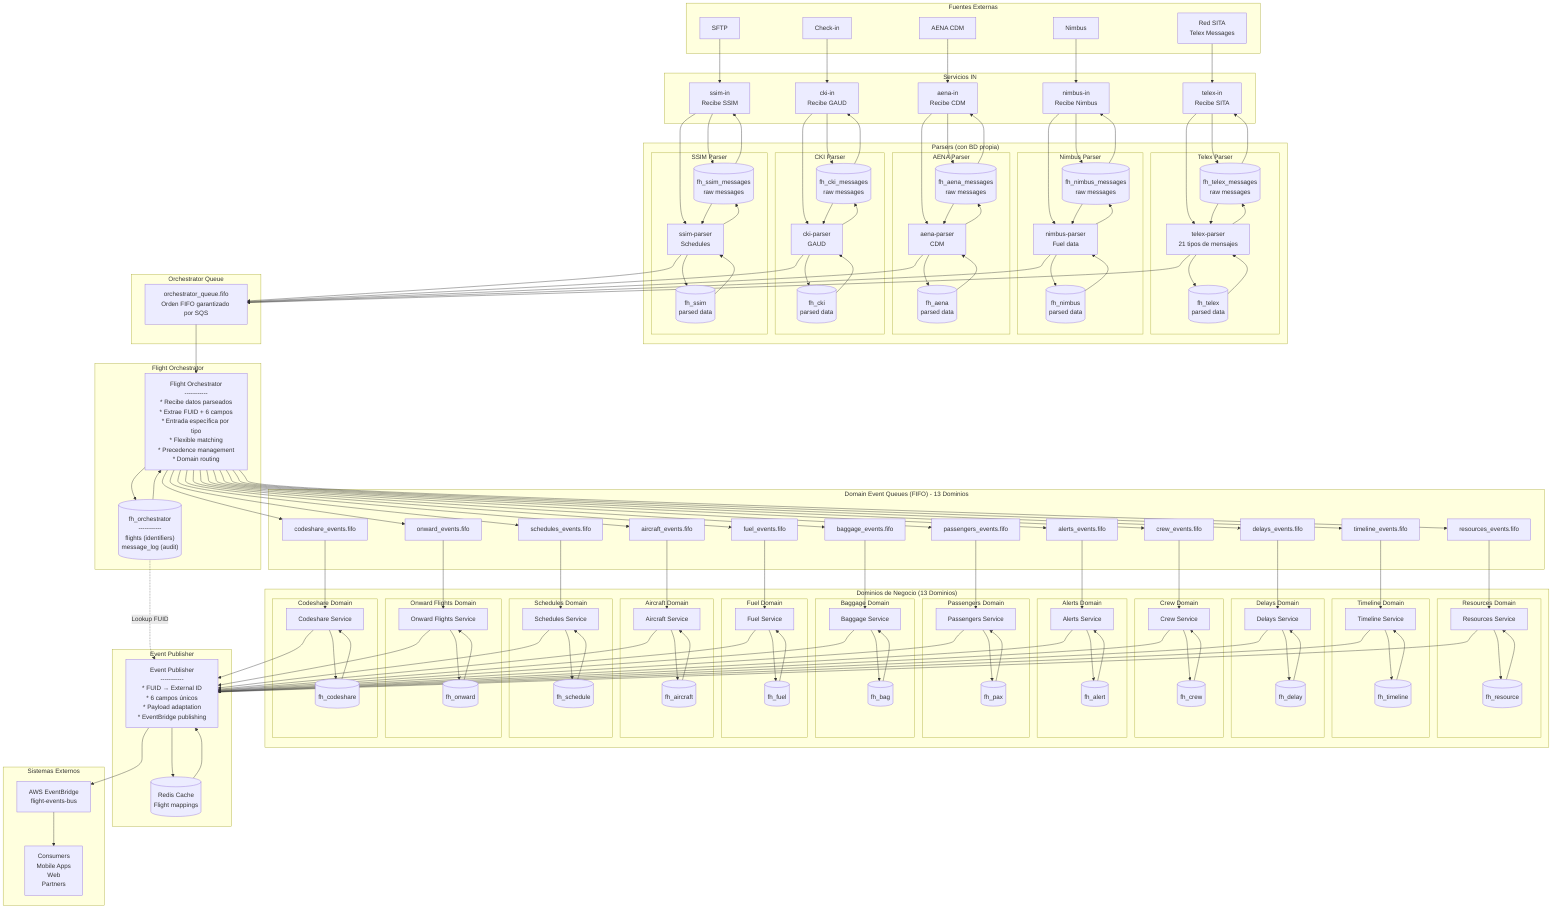 graph TB
    subgraph Fuentes["Fuentes Externas"]
        SITA["Red SITA<br/>Telex Messages"]
        AENA["AENA CDM"]
        SFTP["SFTP"]
        CKI["Check-in"]
        NIMBUS["Nimbus"]
    end

    subgraph InServices["Servicios IN"]
        TELEX_IN["telex-in<br/>Recibe SITA"]
        NIMBUS_IN["nimbus-in<br/>Recibe Nimbus"]
        AENA_IN["aena-in<br/>Recibe CDM"]
        CKI_IN["cki-in<br/>Recibe GAUD"]
        SSIM_IN["ssim-in<br/>Recibe SSIM"]
    end

    subgraph Parsers["Parsers (con BD propia)"]
        subgraph TELEXP["Telex Parser"]
            TELEX_P["telex-parser<br/>21 tipos de mensajes"]
            TELEX_MSG_DB[("fh_telex_messages<br/>raw messages")]
            TELEX_DB[("fh_telex<br/>parsed data")]
        end
        subgraph NIMBUSP["Nimbus Parser"]
            NIMBUS_P["nimbus-parser<br/>Fuel data"]
            NIMBUS_MSG_DB[("fh_nimbus_messages<br/>raw messages")]
            NIMBUS_DB[("fh_nimbus<br/>parsed data")]
        end
        subgraph AENAP["AENA Parser"]
            AENA_P["aena-parser<br/>CDM"]
            AENA_MSG_DB[("fh_aena_messages<br/>raw messages")]
            AENA_DB[("fh_aena<br/>parsed data")]
        end
        subgraph CKIP["CKI Parser"]
            CKI_P["cki-parser<br/>GAUD"]
            CKI_MSG_DB[("fh_cki_messages<br/>raw messages")]
            CKI_DB[("fh_cki<br/>parsed data")]
        end
        subgraph SSIMP["SSIM Parser"]
            SSIM_P["ssim-parser<br/>Schedules"]
            SSIM_MSG_DB[("fh_ssim_messages<br/>raw messages")]
            SSIM_DB[("fh_ssim<br/>parsed data")]
        end
    end

    subgraph OrchQueue["Orchestrator Queue"]
        ORCH_Q["orchestrator_queue.fifo<br/>Orden FIFO garantizado por SQS"]
    end

    subgraph Orchestrator["Flight Orchestrator"]
        ORCH["Flight Orchestrator<br/>-----------<br/>* Recibe datos parseados<br/>* Extrae FUID + 6 campos<br/>* Entrada específica por tipo<br/>* Flexible matching<br/>* Precedence management<br/>* Domain routing"]
        ORCH_DB[("fh_orchestrator<br/>-----------<br/>flights (identifiers)<br/>message_log (audit)")]
    end

    subgraph DomainQueues["Domain Event Queues (FIFO) - 13 Dominios"]
        Q_RES["resources_events.fifo"]
        Q_TIME["timeline_events.fifo"]
        Q_DELAY["delays_events.fifo"]
        Q_CREW["crew_events.fifo"]
        Q_ALERT["alerts_events.fifo"]
        Q_PAX["passengers_events.fifo"]
        Q_BAG["baggage_events.fifo"]
        Q_FUEL["fuel_events.fifo"]
        Q_AIR["aircraft_events.fifo"]
        Q_SCH["schedules_events.fifo"]
        Q_ONWARD["onward_events.fifo"]
        Q_CODE["codeshare_events.fifo"]
    end

    subgraph Domains["Dominios de Negocio (13 Dominios)"]
        subgraph Resources["Resources Domain"]
            RES_SVC["Resources Service"]
            RES_DB[("fh_resource")]
        end

        subgraph Timeline["Timeline Domain"]
            TIME_SVC["Timeline Service"]
            TIME_DB[("fh_timeline")]
        end

        subgraph Delays["Delays Domain"]
            DELAY_SVC["Delays Service"]
            DELAY_DB[("fh_delay")]
        end

        subgraph Crew["Crew Domain"]
            CREW_SVC["Crew Service"]
            CREW_DB[("fh_crew")]
        end

        subgraph Alerts["Alerts Domain"]
            ALERT_SVC["Alerts Service"]
            ALERT_DB[("fh_alert")]
        end

        subgraph Passengers["Passengers Domain"]
            PAX_SVC["Passengers Service"]
            PAX_DB[("fh_pax")]
        end

        subgraph Baggage["Baggage Domain"]
            BAG_SVC["Baggage Service"]
            BAG_DB[("fh_bag")]
        end

        subgraph Fuel["Fuel Domain"]
            FUEL_SVC["Fuel Service"]
            FUEL_DB[("fh_fuel")]
        end

        subgraph Aircraft["Aircraft Domain"]
            AIR_SVC["Aircraft Service"]
            AIR_DB[("fh_aircraft")]
        end

        subgraph Schedules["Schedules Domain"]
            SCH_SVC["Schedules Service"]
            SCH_DB[("fh_schedule")]
        end

        subgraph OnwardFlights["Onward Flights Domain"]
            ONWARD_SVC["Onward Flights Service"]
            ONWARD_DB[("fh_onward")]
        end

        subgraph Codeshare["Codeshare Domain"]
            CODE_SVC["Codeshare Service"]
            CODE_DB[("fh_codeshare")]
        end
    end

    subgraph Publisher["Event Publisher"]
        PUB_SVC["Event Publisher<br/>-----------<br/>* FUID → External ID<br/>* 6 campos únicos<br/>* Payload adaptation<br/>* EventBridge publishing"]
        PUB_CACHE[("Redis Cache<br/>Flight mappings")]
    end

    subgraph External["Sistemas Externos"]
        SNS["AWS EventBridge<br/>flight-events-bus"]
        CONSUMERS["Consumers<br/>Mobile Apps<br/>Web<br/>Partners"]
    end

    SITA --> TELEX_IN
    NIMBUS --> NIMBUS_IN
    AENA --> AENA_IN
    CKI --> CKI_IN
    SFTP --> SSIM_IN

    TELEX_IN --> TELEX_MSG_DB
    TELEX_MSG_DB --> TELEX_IN
    TELEX_IN --> TELEX_P
    TELEX_P --> TELEX_MSG_DB
    TELEX_MSG_DB --> TELEX_P
    TELEX_P --> TELEX_DB
    TELEX_DB --> TELEX_P

    NIMBUS_IN --> NIMBUS_MSG_DB
    NIMBUS_MSG_DB --> NIMBUS_IN
    NIMBUS_IN --> NIMBUS_P
    NIMBUS_P --> NIMBUS_MSG_DB
    NIMBUS_MSG_DB --> NIMBUS_P
    NIMBUS_P --> NIMBUS_DB
    NIMBUS_DB --> NIMBUS_P

    AENA_IN --> AENA_MSG_DB
    AENA_MSG_DB --> AENA_IN
    AENA_IN --> AENA_P
    AENA_P --> AENA_MSG_DB
    AENA_MSG_DB --> AENA_P
    AENA_P --> AENA_DB
    AENA_DB --> AENA_P

    CKI_IN --> CKI_MSG_DB
    CKI_MSG_DB --> CKI_IN
    CKI_IN --> CKI_P
    CKI_P --> CKI_MSG_DB
    CKI_MSG_DB --> CKI_P
    CKI_P --> CKI_DB
    CKI_DB --> CKI_P

    SSIM_IN --> SSIM_MSG_DB
    SSIM_MSG_DB --> SSIM_IN
    SSIM_IN --> SSIM_P
    SSIM_P --> SSIM_MSG_DB
    SSIM_MSG_DB --> SSIM_P
    SSIM_P --> SSIM_DB
    SSIM_DB --> SSIM_P

    TELEX_P --> ORCH_Q
    NIMBUS_P --> ORCH_Q
    AENA_P --> ORCH_Q
    CKI_P --> ORCH_Q
    SSIM_P --> ORCH_Q

    ORCH_Q --> ORCH
    ORCH --> ORCH_DB
    ORCH_DB --> ORCH

    ORCH --> Q_RES
    ORCH --> Q_TIME
    ORCH --> Q_DELAY
    ORCH --> Q_CREW
    ORCH --> Q_ALERT
    ORCH --> Q_PAX
    ORCH --> Q_BAG
    ORCH --> Q_FUEL
    ORCH --> Q_AIR
    ORCH --> Q_SCH
    ORCH --> Q_ONWARD
    ORCH --> Q_CODE

    Q_RES --> RES_SVC
    RES_SVC --> RES_DB
    RES_DB --> RES_SVC

    Q_TIME --> TIME_SVC
    TIME_SVC --> TIME_DB
    TIME_DB --> TIME_SVC

    Q_DELAY --> DELAY_SVC
    DELAY_SVC --> DELAY_DB
    DELAY_DB --> DELAY_SVC

    Q_CREW --> CREW_SVC
    CREW_SVC --> CREW_DB
    CREW_DB --> CREW_SVC

    Q_ALERT --> ALERT_SVC
    ALERT_SVC --> ALERT_DB
    ALERT_DB --> ALERT_SVC

    Q_PAX --> PAX_SVC
    PAX_SVC --> PAX_DB
    PAX_DB --> PAX_SVC

    Q_BAG --> BAG_SVC
    BAG_SVC --> BAG_DB
    BAG_DB --> BAG_SVC

    Q_FUEL --> FUEL_SVC
    FUEL_SVC --> FUEL_DB
    FUEL_DB --> FUEL_SVC

    Q_AIR --> AIR_SVC
    AIR_SVC --> AIR_DB
    AIR_DB --> AIR_SVC

    Q_SCH --> SCH_SVC
    SCH_SVC --> SCH_DB
    SCH_DB --> SCH_SVC

    Q_ONWARD --> ONWARD_SVC
    ONWARD_SVC --> ONWARD_DB
    ONWARD_DB --> ONWARD_SVC

    Q_CODE --> CODE_SVC
    CODE_SVC --> CODE_DB
    CODE_DB --> CODE_SVC

    RES_SVC --> PUB_SVC
    TIME_SVC --> PUB_SVC
    DELAY_SVC --> PUB_SVC
    CREW_SVC --> PUB_SVC
    ALERT_SVC --> PUB_SVC
    PAX_SVC --> PUB_SVC
    BAG_SVC --> PUB_SVC
    FUEL_SVC --> PUB_SVC
    AIR_SVC --> PUB_SVC
    SCH_SVC --> PUB_SVC
    ONWARD_SVC --> PUB_SVC
    CODE_SVC --> PUB_SVC

    PUB_SVC --> PUB_CACHE
    PUB_CACHE --> PUB_SVC
    ORCH_DB -.->|Lookup FUID| PUB_SVC

    PUB_SVC --> SNS
    SNS --> CONSUMERS